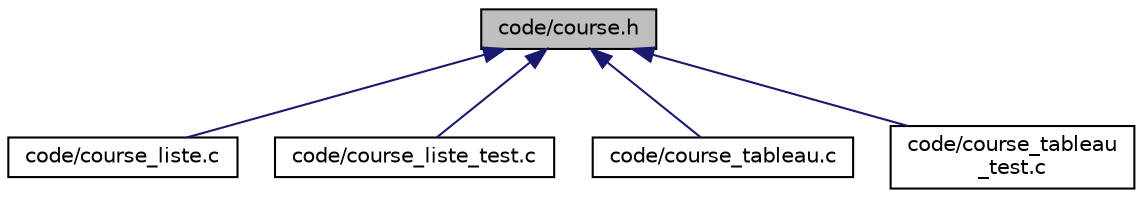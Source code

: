 digraph "code/course.h"
{
 // LATEX_PDF_SIZE
  edge [fontname="Helvetica",fontsize="10",labelfontname="Helvetica",labelfontsize="10"];
  node [fontname="Helvetica",fontsize="10",shape=record];
  Node1 [label="code/course.h",height=0.2,width=0.4,color="black", fillcolor="grey75", style="filled", fontcolor="black",tooltip=" "];
  Node1 -> Node2 [dir="back",color="midnightblue",fontsize="10",style="solid",fontname="Helvetica"];
  Node2 [label="code/course_liste.c",height=0.2,width=0.4,color="black", fillcolor="white", style="filled",URL="$course__liste_8c.html",tooltip=" "];
  Node1 -> Node3 [dir="back",color="midnightblue",fontsize="10",style="solid",fontname="Helvetica"];
  Node3 [label="code/course_liste_test.c",height=0.2,width=0.4,color="black", fillcolor="white", style="filled",URL="$course__liste__test_8c.html",tooltip=" "];
  Node1 -> Node4 [dir="back",color="midnightblue",fontsize="10",style="solid",fontname="Helvetica"];
  Node4 [label="code/course_tableau.c",height=0.2,width=0.4,color="black", fillcolor="white", style="filled",URL="$course__tableau_8c.html",tooltip=" "];
  Node1 -> Node5 [dir="back",color="midnightblue",fontsize="10",style="solid",fontname="Helvetica"];
  Node5 [label="code/course_tableau\l_test.c",height=0.2,width=0.4,color="black", fillcolor="white", style="filled",URL="$course__tableau__test_8c.html",tooltip=" "];
}
